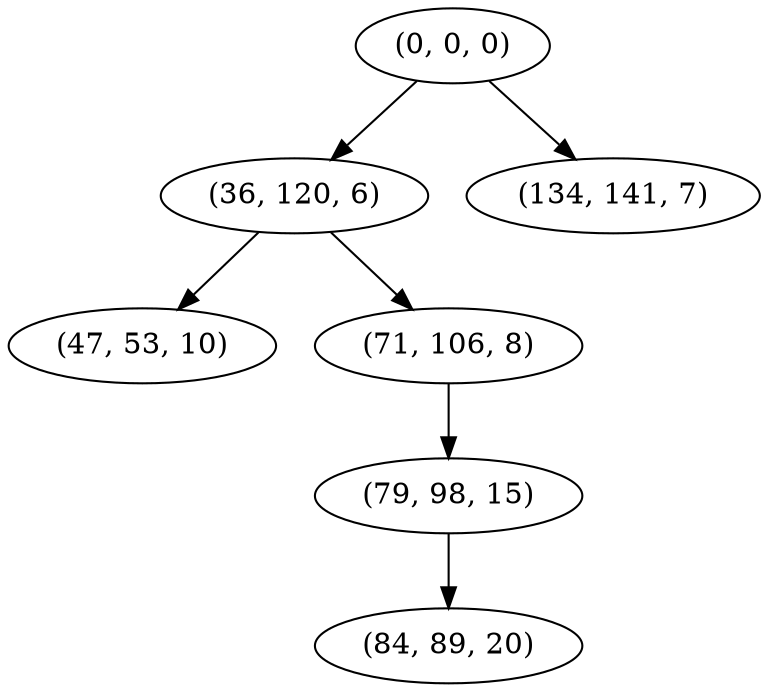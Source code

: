 digraph tree {
    "(0, 0, 0)";
    "(36, 120, 6)";
    "(47, 53, 10)";
    "(71, 106, 8)";
    "(79, 98, 15)";
    "(84, 89, 20)";
    "(134, 141, 7)";
    "(0, 0, 0)" -> "(36, 120, 6)";
    "(0, 0, 0)" -> "(134, 141, 7)";
    "(36, 120, 6)" -> "(47, 53, 10)";
    "(36, 120, 6)" -> "(71, 106, 8)";
    "(71, 106, 8)" -> "(79, 98, 15)";
    "(79, 98, 15)" -> "(84, 89, 20)";
}
